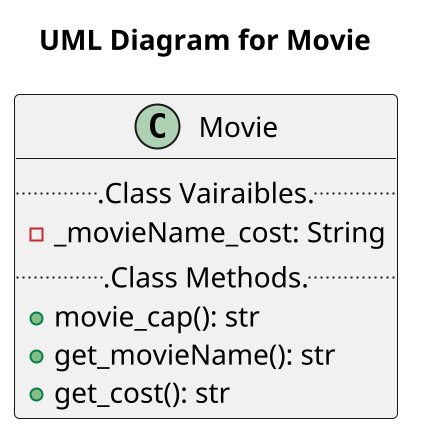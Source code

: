 @startuml movies
scale 2
title "UML Diagram for Movie"
class Movie{
    ...Class Vairaibles...
    -_movieName_cost: String
    ...Class Methods...
    +movie_cap(): str
    +get_movieName(): str
    +get_cost(): str
}
@enduml